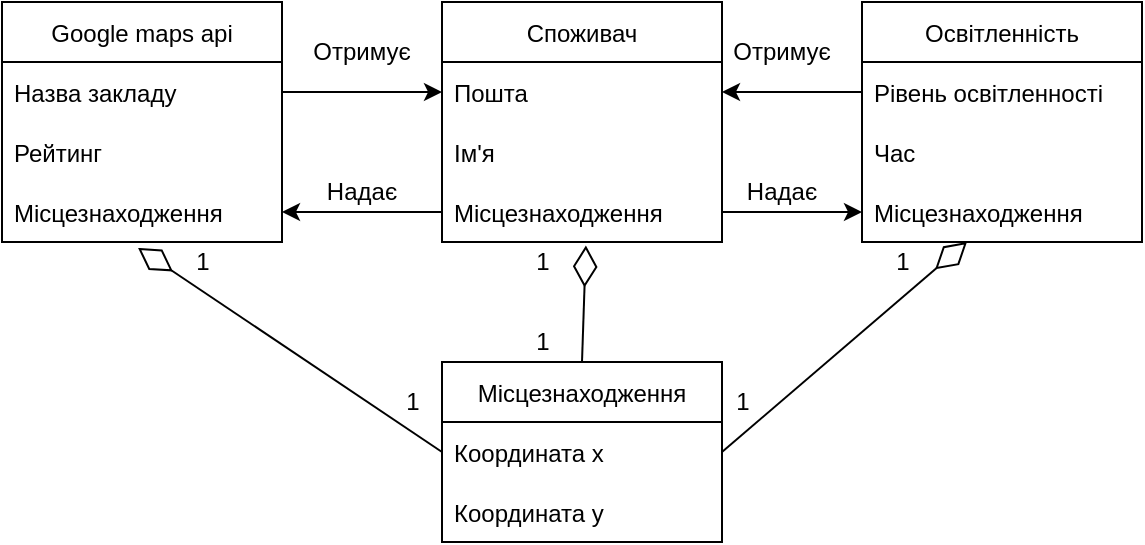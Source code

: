 <mxfile version="20.5.0" type="device"><diagram id="UP70OYsEdL4t-0LXMRVg" name="Страница 1"><mxGraphModel dx="711" dy="463" grid="1" gridSize="10" guides="1" tooltips="1" connect="1" arrows="1" fold="1" page="1" pageScale="1" pageWidth="827" pageHeight="1169" math="0" shadow="0"><root><mxCell id="0"/><mxCell id="1" parent="0"/><mxCell id="zKAUEKV1T977Aa9bg8hR-9" value="Освітленність" style="swimlane;fontStyle=0;childLayout=stackLayout;horizontal=1;startSize=30;horizontalStack=0;resizeParent=1;resizeParentMax=0;resizeLast=0;collapsible=1;marginBottom=0;" parent="1" vertex="1"><mxGeometry x="540" y="200" width="140" height="120" as="geometry"/></mxCell><mxCell id="zKAUEKV1T977Aa9bg8hR-10" value="Рівень освітленності" style="text;strokeColor=none;fillColor=none;align=left;verticalAlign=middle;spacingLeft=4;spacingRight=4;overflow=hidden;points=[[0,0.5],[1,0.5]];portConstraint=eastwest;rotatable=0;" parent="zKAUEKV1T977Aa9bg8hR-9" vertex="1"><mxGeometry y="30" width="140" height="30" as="geometry"/></mxCell><mxCell id="zKAUEKV1T977Aa9bg8hR-11" value="Час " style="text;strokeColor=none;fillColor=none;align=left;verticalAlign=middle;spacingLeft=4;spacingRight=4;overflow=hidden;points=[[0,0.5],[1,0.5]];portConstraint=eastwest;rotatable=0;" parent="zKAUEKV1T977Aa9bg8hR-9" vertex="1"><mxGeometry y="60" width="140" height="30" as="geometry"/></mxCell><mxCell id="zKAUEKV1T977Aa9bg8hR-12" value="Місцезнаходження" style="text;strokeColor=none;fillColor=none;align=left;verticalAlign=middle;spacingLeft=4;spacingRight=4;overflow=hidden;points=[[0,0.5],[1,0.5]];portConstraint=eastwest;rotatable=0;" parent="zKAUEKV1T977Aa9bg8hR-9" vertex="1"><mxGeometry y="90" width="140" height="30" as="geometry"/></mxCell><mxCell id="zKAUEKV1T977Aa9bg8hR-16" value="Отримує" style="text;html=1;strokeColor=none;fillColor=none;align=center;verticalAlign=middle;whiteSpace=wrap;rounded=0;" parent="1" vertex="1"><mxGeometry x="470" y="210" width="60" height="30" as="geometry"/></mxCell><mxCell id="zKAUEKV1T977Aa9bg8hR-17" value="Google maps api" style="swimlane;fontStyle=0;childLayout=stackLayout;horizontal=1;startSize=30;horizontalStack=0;resizeParent=1;resizeParentMax=0;resizeLast=0;collapsible=1;marginBottom=0;" parent="1" vertex="1"><mxGeometry x="110" y="200" width="140" height="120" as="geometry"/></mxCell><mxCell id="zKAUEKV1T977Aa9bg8hR-18" value="Назва закладу" style="text;strokeColor=none;fillColor=none;align=left;verticalAlign=middle;spacingLeft=4;spacingRight=4;overflow=hidden;points=[[0,0.5],[1,0.5]];portConstraint=eastwest;rotatable=0;" parent="zKAUEKV1T977Aa9bg8hR-17" vertex="1"><mxGeometry y="30" width="140" height="30" as="geometry"/></mxCell><mxCell id="zKAUEKV1T977Aa9bg8hR-19" value="Рейтинг" style="text;strokeColor=none;fillColor=none;align=left;verticalAlign=middle;spacingLeft=4;spacingRight=4;overflow=hidden;points=[[0,0.5],[1,0.5]];portConstraint=eastwest;rotatable=0;" parent="zKAUEKV1T977Aa9bg8hR-17" vertex="1"><mxGeometry y="60" width="140" height="30" as="geometry"/></mxCell><mxCell id="zKAUEKV1T977Aa9bg8hR-20" value="Місцезнаходження" style="text;strokeColor=none;fillColor=none;align=left;verticalAlign=middle;spacingLeft=4;spacingRight=4;overflow=hidden;points=[[0,0.5],[1,0.5]];portConstraint=eastwest;rotatable=0;" parent="zKAUEKV1T977Aa9bg8hR-17" vertex="1"><mxGeometry y="90" width="140" height="30" as="geometry"/></mxCell><mxCell id="zKAUEKV1T977Aa9bg8hR-21" value="Місцезнаходження" style="swimlane;fontStyle=0;childLayout=stackLayout;horizontal=1;startSize=30;horizontalStack=0;resizeParent=1;resizeParentMax=0;resizeLast=0;collapsible=1;marginBottom=0;" parent="1" vertex="1"><mxGeometry x="330" y="380" width="140" height="90" as="geometry"/></mxCell><mxCell id="zKAUEKV1T977Aa9bg8hR-22" value="Координата х" style="text;strokeColor=none;fillColor=none;align=left;verticalAlign=middle;spacingLeft=4;spacingRight=4;overflow=hidden;points=[[0,0.5],[1,0.5]];portConstraint=eastwest;rotatable=0;" parent="zKAUEKV1T977Aa9bg8hR-21" vertex="1"><mxGeometry y="30" width="140" height="30" as="geometry"/></mxCell><mxCell id="zKAUEKV1T977Aa9bg8hR-23" value="Координата у" style="text;strokeColor=none;fillColor=none;align=left;verticalAlign=middle;spacingLeft=4;spacingRight=4;overflow=hidden;points=[[0,0.5],[1,0.5]];portConstraint=eastwest;rotatable=0;" parent="zKAUEKV1T977Aa9bg8hR-21" vertex="1"><mxGeometry y="60" width="140" height="30" as="geometry"/></mxCell><mxCell id="zKAUEKV1T977Aa9bg8hR-25" value="" style="endArrow=diamondThin;html=1;rounded=0;exitX=0.5;exitY=0;exitDx=0;exitDy=0;entryX=0.514;entryY=1.06;entryDx=0;entryDy=0;entryPerimeter=0;endFill=0;endSize=18;" parent="1" source="zKAUEKV1T977Aa9bg8hR-21" target="zKAUEKV1T977Aa9bg8hR-29" edge="1"><mxGeometry width="50" height="50" relative="1" as="geometry"><mxPoint x="390" y="420" as="sourcePoint"/><mxPoint x="402.8" y="289.01" as="targetPoint"/></mxGeometry></mxCell><mxCell id="zKAUEKV1T977Aa9bg8hR-26" value="Споживач" style="swimlane;fontStyle=0;childLayout=stackLayout;horizontal=1;startSize=30;horizontalStack=0;resizeParent=1;resizeParentMax=0;resizeLast=0;collapsible=1;marginBottom=0;" parent="1" vertex="1"><mxGeometry x="330" y="200" width="140" height="120" as="geometry"><mxRectangle x="290" y="130" width="100" height="30" as="alternateBounds"/></mxGeometry></mxCell><mxCell id="zKAUEKV1T977Aa9bg8hR-27" value="Пошта" style="text;strokeColor=none;fillColor=none;align=left;verticalAlign=middle;spacingLeft=4;spacingRight=4;overflow=hidden;points=[[0,0.5],[1,0.5]];portConstraint=eastwest;rotatable=0;" parent="zKAUEKV1T977Aa9bg8hR-26" vertex="1"><mxGeometry y="30" width="140" height="30" as="geometry"/></mxCell><mxCell id="zKAUEKV1T977Aa9bg8hR-28" value="Ім'я" style="text;strokeColor=none;fillColor=none;align=left;verticalAlign=middle;spacingLeft=4;spacingRight=4;overflow=hidden;points=[[0,0.5],[1,0.5]];portConstraint=eastwest;rotatable=0;" parent="zKAUEKV1T977Aa9bg8hR-26" vertex="1"><mxGeometry y="60" width="140" height="30" as="geometry"/></mxCell><mxCell id="zKAUEKV1T977Aa9bg8hR-29" value="Місцезнаходження" style="text;strokeColor=none;fillColor=none;align=left;verticalAlign=middle;spacingLeft=4;spacingRight=4;overflow=hidden;points=[[0,0.5],[1,0.5]];portConstraint=eastwest;rotatable=0;" parent="zKAUEKV1T977Aa9bg8hR-26" vertex="1"><mxGeometry y="90" width="140" height="30" as="geometry"/></mxCell><mxCell id="zKAUEKV1T977Aa9bg8hR-30" value="" style="endArrow=classic;html=1;rounded=0;exitX=0;exitY=0.5;exitDx=0;exitDy=0;entryX=1;entryY=0.5;entryDx=0;entryDy=0;" parent="1" source="zKAUEKV1T977Aa9bg8hR-10" target="zKAUEKV1T977Aa9bg8hR-27" edge="1"><mxGeometry width="50" height="50" relative="1" as="geometry"><mxPoint x="430" y="400" as="sourcePoint"/><mxPoint x="480" y="350" as="targetPoint"/></mxGeometry></mxCell><mxCell id="zKAUEKV1T977Aa9bg8hR-31" value="" style="endArrow=classic;html=1;rounded=0;exitX=1;exitY=0.5;exitDx=0;exitDy=0;entryX=0;entryY=0.5;entryDx=0;entryDy=0;" parent="1" source="zKAUEKV1T977Aa9bg8hR-29" target="zKAUEKV1T977Aa9bg8hR-12" edge="1"><mxGeometry width="50" height="50" relative="1" as="geometry"><mxPoint x="430" y="400" as="sourcePoint"/><mxPoint x="480" y="350" as="targetPoint"/></mxGeometry></mxCell><mxCell id="zKAUEKV1T977Aa9bg8hR-32" value="Надає" style="text;html=1;strokeColor=none;fillColor=none;align=center;verticalAlign=middle;whiteSpace=wrap;rounded=0;" parent="1" vertex="1"><mxGeometry x="470" y="280" width="60" height="30" as="geometry"/></mxCell><mxCell id="zKAUEKV1T977Aa9bg8hR-33" value="" style="endArrow=classic;html=1;rounded=0;exitX=0;exitY=0.5;exitDx=0;exitDy=0;" parent="1" source="zKAUEKV1T977Aa9bg8hR-29" target="zKAUEKV1T977Aa9bg8hR-20" edge="1"><mxGeometry width="50" height="50" relative="1" as="geometry"><mxPoint x="430" y="400" as="sourcePoint"/><mxPoint x="480" y="350" as="targetPoint"/></mxGeometry></mxCell><mxCell id="zKAUEKV1T977Aa9bg8hR-34" value="Надає" style="text;html=1;strokeColor=none;fillColor=none;align=center;verticalAlign=middle;whiteSpace=wrap;rounded=0;" parent="1" vertex="1"><mxGeometry x="260" y="280" width="60" height="30" as="geometry"/></mxCell><mxCell id="zKAUEKV1T977Aa9bg8hR-35" value="Отримує" style="text;html=1;strokeColor=none;fillColor=none;align=center;verticalAlign=middle;whiteSpace=wrap;rounded=0;" parent="1" vertex="1"><mxGeometry x="260" y="210" width="60" height="30" as="geometry"/></mxCell><mxCell id="zKAUEKV1T977Aa9bg8hR-36" value="" style="endArrow=classic;html=1;rounded=0;exitX=1;exitY=0.5;exitDx=0;exitDy=0;entryX=0;entryY=0.5;entryDx=0;entryDy=0;" parent="1" source="zKAUEKV1T977Aa9bg8hR-18" target="zKAUEKV1T977Aa9bg8hR-27" edge="1"><mxGeometry width="50" height="50" relative="1" as="geometry"><mxPoint x="430" y="400" as="sourcePoint"/><mxPoint x="480" y="350" as="targetPoint"/></mxGeometry></mxCell><mxCell id="k_hgzfm9koLL0TPq2sA4-1" value="" style="endArrow=diamondThin;html=1;rounded=0;exitX=1;exitY=0.5;exitDx=0;exitDy=0;endFill=0;strokeWidth=1;endSize=18;" edge="1" parent="1" source="zKAUEKV1T977Aa9bg8hR-22" target="zKAUEKV1T977Aa9bg8hR-12"><mxGeometry width="50" height="50" relative="1" as="geometry"><mxPoint x="340" y="340" as="sourcePoint"/><mxPoint x="390" y="290" as="targetPoint"/></mxGeometry></mxCell><mxCell id="k_hgzfm9koLL0TPq2sA4-2" value="1" style="text;html=1;align=center;verticalAlign=middle;resizable=0;points=[];autosize=1;strokeColor=none;fillColor=none;" vertex="1" parent="1"><mxGeometry x="545" y="315" width="30" height="30" as="geometry"/></mxCell><mxCell id="k_hgzfm9koLL0TPq2sA4-5" value="1" style="text;html=1;align=center;verticalAlign=middle;resizable=0;points=[];autosize=1;strokeColor=none;fillColor=none;" vertex="1" parent="1"><mxGeometry x="465" y="385" width="30" height="30" as="geometry"/></mxCell><mxCell id="k_hgzfm9koLL0TPq2sA4-8" value="1" style="text;html=1;align=center;verticalAlign=middle;resizable=0;points=[];autosize=1;strokeColor=none;fillColor=none;" vertex="1" parent="1"><mxGeometry x="365" y="315" width="30" height="30" as="geometry"/></mxCell><mxCell id="k_hgzfm9koLL0TPq2sA4-9" value="1" style="text;html=1;align=center;verticalAlign=middle;resizable=0;points=[];autosize=1;strokeColor=none;fillColor=none;" vertex="1" parent="1"><mxGeometry x="365" y="355" width="30" height="30" as="geometry"/></mxCell><mxCell id="k_hgzfm9koLL0TPq2sA4-10" value="" style="endArrow=diamondThin;html=1;rounded=0;exitX=0;exitY=0.5;exitDx=0;exitDy=0;endFill=0;strokeWidth=1;endSize=18;entryX=0.486;entryY=1.1;entryDx=0;entryDy=0;entryPerimeter=0;" edge="1" parent="1" source="zKAUEKV1T977Aa9bg8hR-22" target="zKAUEKV1T977Aa9bg8hR-20"><mxGeometry width="50" height="50" relative="1" as="geometry"><mxPoint x="480" y="435" as="sourcePoint"/><mxPoint x="602.5" y="330" as="targetPoint"/></mxGeometry></mxCell><mxCell id="k_hgzfm9koLL0TPq2sA4-11" value="1" style="text;html=1;align=center;verticalAlign=middle;resizable=0;points=[];autosize=1;strokeColor=none;fillColor=none;" vertex="1" parent="1"><mxGeometry x="300" y="385" width="30" height="30" as="geometry"/></mxCell><mxCell id="k_hgzfm9koLL0TPq2sA4-12" value="1" style="text;html=1;align=center;verticalAlign=middle;resizable=0;points=[];autosize=1;strokeColor=none;fillColor=none;" vertex="1" parent="1"><mxGeometry x="195" y="315" width="30" height="30" as="geometry"/></mxCell></root></mxGraphModel></diagram></mxfile>